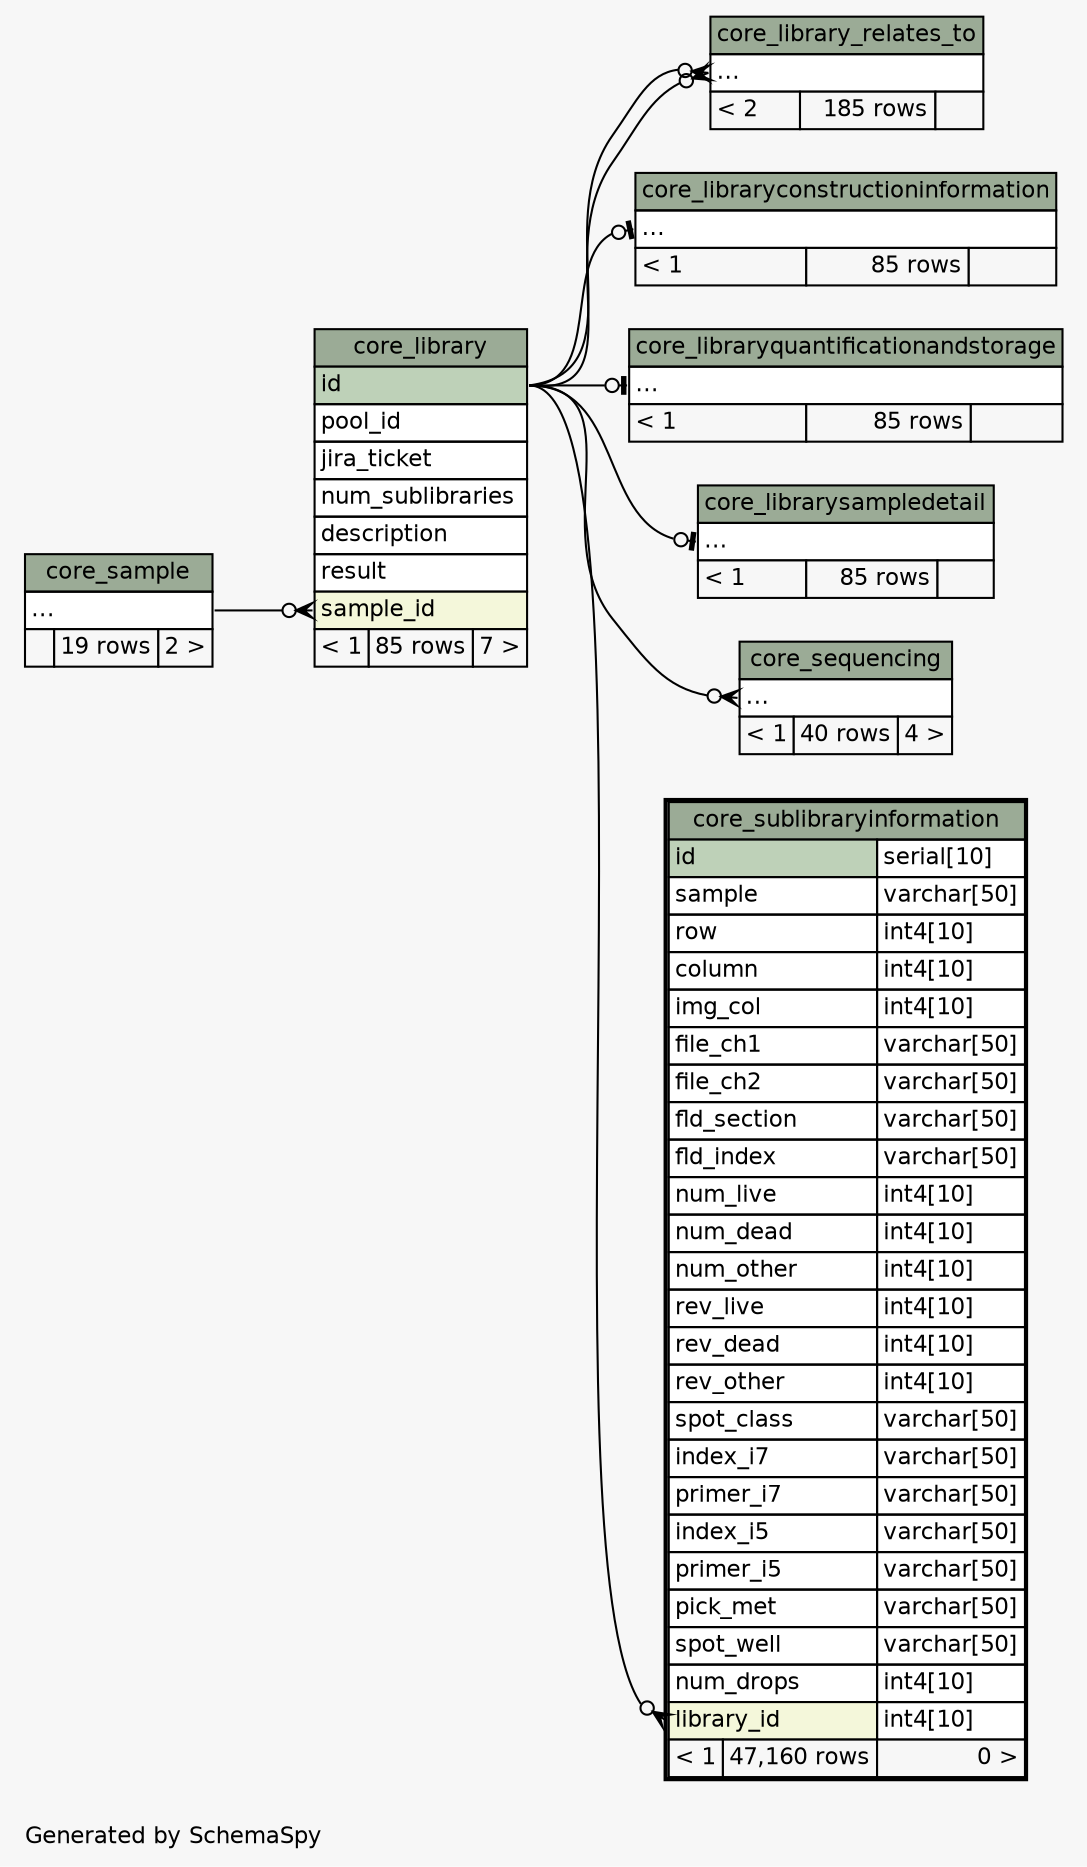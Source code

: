 // dot 2.36.0 on Mac OS X 10.9.5
// SchemaSpy rev 590
digraph "twoDegreesRelationshipsDiagram" {
  graph [
    rankdir="RL"
    bgcolor="#f7f7f7"
    label="\nGenerated by SchemaSpy"
    labeljust="l"
    nodesep="0.18"
    ranksep="0.46"
    fontname="Helvetica"
    fontsize="11"
  ];
  node [
    fontname="Helvetica"
    fontsize="11"
    shape="plaintext"
  ];
  edge [
    arrowsize="0.8"
  ];
  "core_library":"sample_id":w -> "core_sample":"elipses":e [arrowhead=none dir=back arrowtail=crowodot];
  "core_library_relates_to":"elipses":w -> "core_library":"id":e [arrowhead=none dir=back arrowtail=crowodot];
  "core_library_relates_to":"elipses":w -> "core_library":"id":e [arrowhead=none dir=back arrowtail=crowodot];
  "core_libraryconstructioninformation":"elipses":w -> "core_library":"id":e [arrowhead=none dir=back arrowtail=teeodot];
  "core_libraryquantificationandstorage":"elipses":w -> "core_library":"id":e [arrowhead=none dir=back arrowtail=teeodot];
  "core_librarysampledetail":"elipses":w -> "core_library":"id":e [arrowhead=none dir=back arrowtail=teeodot];
  "core_sequencing":"elipses":w -> "core_library":"id":e [arrowhead=none dir=back arrowtail=crowodot];
  "core_sublibraryinformation":"library_id":w -> "core_library":"id":e [arrowhead=none dir=back arrowtail=crowodot];
  "core_library" [
    label=<
    <TABLE BORDER="0" CELLBORDER="1" CELLSPACING="0" BGCOLOR="#ffffff">
      <TR><TD COLSPAN="3" BGCOLOR="#9bab96" ALIGN="CENTER">core_library</TD></TR>
      <TR><TD PORT="id" COLSPAN="3" BGCOLOR="#bed1b8" ALIGN="LEFT">id</TD></TR>
      <TR><TD PORT="pool_id" COLSPAN="3" ALIGN="LEFT">pool_id</TD></TR>
      <TR><TD PORT="jira_ticket" COLSPAN="3" ALIGN="LEFT">jira_ticket</TD></TR>
      <TR><TD PORT="num_sublibraries" COLSPAN="3" ALIGN="LEFT">num_sublibraries</TD></TR>
      <TR><TD PORT="description" COLSPAN="3" ALIGN="LEFT">description</TD></TR>
      <TR><TD PORT="result" COLSPAN="3" ALIGN="LEFT">result</TD></TR>
      <TR><TD PORT="sample_id" COLSPAN="3" BGCOLOR="#f4f7da" ALIGN="LEFT">sample_id</TD></TR>
      <TR><TD ALIGN="LEFT" BGCOLOR="#f7f7f7">&lt; 1</TD><TD ALIGN="RIGHT" BGCOLOR="#f7f7f7">85 rows</TD><TD ALIGN="RIGHT" BGCOLOR="#f7f7f7">7 &gt;</TD></TR>
    </TABLE>>
    URL="core_library.html"
    tooltip="core_library"
  ];
  "core_library_relates_to" [
    label=<
    <TABLE BORDER="0" CELLBORDER="1" CELLSPACING="0" BGCOLOR="#ffffff">
      <TR><TD COLSPAN="3" BGCOLOR="#9bab96" ALIGN="CENTER">core_library_relates_to</TD></TR>
      <TR><TD PORT="elipses" COLSPAN="3" ALIGN="LEFT">...</TD></TR>
      <TR><TD ALIGN="LEFT" BGCOLOR="#f7f7f7">&lt; 2</TD><TD ALIGN="RIGHT" BGCOLOR="#f7f7f7">185 rows</TD><TD ALIGN="RIGHT" BGCOLOR="#f7f7f7">  </TD></TR>
    </TABLE>>
    URL="core_library_relates_to.html"
    tooltip="core_library_relates_to"
  ];
  "core_libraryconstructioninformation" [
    label=<
    <TABLE BORDER="0" CELLBORDER="1" CELLSPACING="0" BGCOLOR="#ffffff">
      <TR><TD COLSPAN="3" BGCOLOR="#9bab96" ALIGN="CENTER">core_libraryconstructioninformation</TD></TR>
      <TR><TD PORT="elipses" COLSPAN="3" ALIGN="LEFT">...</TD></TR>
      <TR><TD ALIGN="LEFT" BGCOLOR="#f7f7f7">&lt; 1</TD><TD ALIGN="RIGHT" BGCOLOR="#f7f7f7">85 rows</TD><TD ALIGN="RIGHT" BGCOLOR="#f7f7f7">  </TD></TR>
    </TABLE>>
    URL="core_libraryconstructioninformation.html"
    tooltip="core_libraryconstructioninformation"
  ];
  "core_libraryquantificationandstorage" [
    label=<
    <TABLE BORDER="0" CELLBORDER="1" CELLSPACING="0" BGCOLOR="#ffffff">
      <TR><TD COLSPAN="3" BGCOLOR="#9bab96" ALIGN="CENTER">core_libraryquantificationandstorage</TD></TR>
      <TR><TD PORT="elipses" COLSPAN="3" ALIGN="LEFT">...</TD></TR>
      <TR><TD ALIGN="LEFT" BGCOLOR="#f7f7f7">&lt; 1</TD><TD ALIGN="RIGHT" BGCOLOR="#f7f7f7">85 rows</TD><TD ALIGN="RIGHT" BGCOLOR="#f7f7f7">  </TD></TR>
    </TABLE>>
    URL="core_libraryquantificationandstorage.html"
    tooltip="core_libraryquantificationandstorage"
  ];
  "core_librarysampledetail" [
    label=<
    <TABLE BORDER="0" CELLBORDER="1" CELLSPACING="0" BGCOLOR="#ffffff">
      <TR><TD COLSPAN="3" BGCOLOR="#9bab96" ALIGN="CENTER">core_librarysampledetail</TD></TR>
      <TR><TD PORT="elipses" COLSPAN="3" ALIGN="LEFT">...</TD></TR>
      <TR><TD ALIGN="LEFT" BGCOLOR="#f7f7f7">&lt; 1</TD><TD ALIGN="RIGHT" BGCOLOR="#f7f7f7">85 rows</TD><TD ALIGN="RIGHT" BGCOLOR="#f7f7f7">  </TD></TR>
    </TABLE>>
    URL="core_librarysampledetail.html"
    tooltip="core_librarysampledetail"
  ];
  "core_sample" [
    label=<
    <TABLE BORDER="0" CELLBORDER="1" CELLSPACING="0" BGCOLOR="#ffffff">
      <TR><TD COLSPAN="3" BGCOLOR="#9bab96" ALIGN="CENTER">core_sample</TD></TR>
      <TR><TD PORT="elipses" COLSPAN="3" ALIGN="LEFT">...</TD></TR>
      <TR><TD ALIGN="LEFT" BGCOLOR="#f7f7f7">  </TD><TD ALIGN="RIGHT" BGCOLOR="#f7f7f7">19 rows</TD><TD ALIGN="RIGHT" BGCOLOR="#f7f7f7">2 &gt;</TD></TR>
    </TABLE>>
    URL="core_sample.html"
    tooltip="core_sample"
  ];
  "core_sequencing" [
    label=<
    <TABLE BORDER="0" CELLBORDER="1" CELLSPACING="0" BGCOLOR="#ffffff">
      <TR><TD COLSPAN="3" BGCOLOR="#9bab96" ALIGN="CENTER">core_sequencing</TD></TR>
      <TR><TD PORT="elipses" COLSPAN="3" ALIGN="LEFT">...</TD></TR>
      <TR><TD ALIGN="LEFT" BGCOLOR="#f7f7f7">&lt; 1</TD><TD ALIGN="RIGHT" BGCOLOR="#f7f7f7">40 rows</TD><TD ALIGN="RIGHT" BGCOLOR="#f7f7f7">4 &gt;</TD></TR>
    </TABLE>>
    URL="core_sequencing.html"
    tooltip="core_sequencing"
  ];
  "core_sublibraryinformation" [
    label=<
    <TABLE BORDER="2" CELLBORDER="1" CELLSPACING="0" BGCOLOR="#ffffff">
      <TR><TD COLSPAN="3" BGCOLOR="#9bab96" ALIGN="CENTER">core_sublibraryinformation</TD></TR>
      <TR><TD PORT="id" COLSPAN="2" BGCOLOR="#bed1b8" ALIGN="LEFT">id</TD><TD PORT="id.type" ALIGN="LEFT">serial[10]</TD></TR>
      <TR><TD PORT="sample" COLSPAN="2" ALIGN="LEFT">sample</TD><TD PORT="sample.type" ALIGN="LEFT">varchar[50]</TD></TR>
      <TR><TD PORT="row" COLSPAN="2" ALIGN="LEFT">row</TD><TD PORT="row.type" ALIGN="LEFT">int4[10]</TD></TR>
      <TR><TD PORT="column" COLSPAN="2" ALIGN="LEFT">column</TD><TD PORT="column.type" ALIGN="LEFT">int4[10]</TD></TR>
      <TR><TD PORT="img_col" COLSPAN="2" ALIGN="LEFT">img_col</TD><TD PORT="img_col.type" ALIGN="LEFT">int4[10]</TD></TR>
      <TR><TD PORT="file_ch1" COLSPAN="2" ALIGN="LEFT">file_ch1</TD><TD PORT="file_ch1.type" ALIGN="LEFT">varchar[50]</TD></TR>
      <TR><TD PORT="file_ch2" COLSPAN="2" ALIGN="LEFT">file_ch2</TD><TD PORT="file_ch2.type" ALIGN="LEFT">varchar[50]</TD></TR>
      <TR><TD PORT="fld_section" COLSPAN="2" ALIGN="LEFT">fld_section</TD><TD PORT="fld_section.type" ALIGN="LEFT">varchar[50]</TD></TR>
      <TR><TD PORT="fld_index" COLSPAN="2" ALIGN="LEFT">fld_index</TD><TD PORT="fld_index.type" ALIGN="LEFT">varchar[50]</TD></TR>
      <TR><TD PORT="num_live" COLSPAN="2" ALIGN="LEFT">num_live</TD><TD PORT="num_live.type" ALIGN="LEFT">int4[10]</TD></TR>
      <TR><TD PORT="num_dead" COLSPAN="2" ALIGN="LEFT">num_dead</TD><TD PORT="num_dead.type" ALIGN="LEFT">int4[10]</TD></TR>
      <TR><TD PORT="num_other" COLSPAN="2" ALIGN="LEFT">num_other</TD><TD PORT="num_other.type" ALIGN="LEFT">int4[10]</TD></TR>
      <TR><TD PORT="rev_live" COLSPAN="2" ALIGN="LEFT">rev_live</TD><TD PORT="rev_live.type" ALIGN="LEFT">int4[10]</TD></TR>
      <TR><TD PORT="rev_dead" COLSPAN="2" ALIGN="LEFT">rev_dead</TD><TD PORT="rev_dead.type" ALIGN="LEFT">int4[10]</TD></TR>
      <TR><TD PORT="rev_other" COLSPAN="2" ALIGN="LEFT">rev_other</TD><TD PORT="rev_other.type" ALIGN="LEFT">int4[10]</TD></TR>
      <TR><TD PORT="spot_class" COLSPAN="2" ALIGN="LEFT">spot_class</TD><TD PORT="spot_class.type" ALIGN="LEFT">varchar[50]</TD></TR>
      <TR><TD PORT="index_i7" COLSPAN="2" ALIGN="LEFT">index_i7</TD><TD PORT="index_i7.type" ALIGN="LEFT">varchar[50]</TD></TR>
      <TR><TD PORT="primer_i7" COLSPAN="2" ALIGN="LEFT">primer_i7</TD><TD PORT="primer_i7.type" ALIGN="LEFT">varchar[50]</TD></TR>
      <TR><TD PORT="index_i5" COLSPAN="2" ALIGN="LEFT">index_i5</TD><TD PORT="index_i5.type" ALIGN="LEFT">varchar[50]</TD></TR>
      <TR><TD PORT="primer_i5" COLSPAN="2" ALIGN="LEFT">primer_i5</TD><TD PORT="primer_i5.type" ALIGN="LEFT">varchar[50]</TD></TR>
      <TR><TD PORT="pick_met" COLSPAN="2" ALIGN="LEFT">pick_met</TD><TD PORT="pick_met.type" ALIGN="LEFT">varchar[50]</TD></TR>
      <TR><TD PORT="spot_well" COLSPAN="2" ALIGN="LEFT">spot_well</TD><TD PORT="spot_well.type" ALIGN="LEFT">varchar[50]</TD></TR>
      <TR><TD PORT="num_drops" COLSPAN="2" ALIGN="LEFT">num_drops</TD><TD PORT="num_drops.type" ALIGN="LEFT">int4[10]</TD></TR>
      <TR><TD PORT="library_id" COLSPAN="2" BGCOLOR="#f4f7da" ALIGN="LEFT">library_id</TD><TD PORT="library_id.type" ALIGN="LEFT">int4[10]</TD></TR>
      <TR><TD ALIGN="LEFT" BGCOLOR="#f7f7f7">&lt; 1</TD><TD ALIGN="RIGHT" BGCOLOR="#f7f7f7">47,160 rows</TD><TD ALIGN="RIGHT" BGCOLOR="#f7f7f7">0 &gt;</TD></TR>
    </TABLE>>
    URL="core_sublibraryinformation.html"
    tooltip="core_sublibraryinformation"
  ];
}
